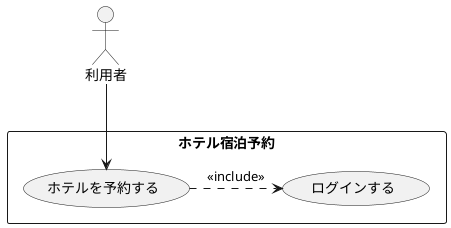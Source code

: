 @startuml ユースケース図
actor 利用者
rectangle ホテル宿泊予約{
    usecase ホテルを予約する
    usecase ログインする
}
利用者 --> ホテルを予約する
ホテルを予約する .> ログインする : << include >>
@enduml
